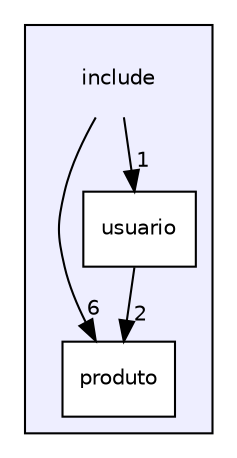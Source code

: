 digraph "include" {
  compound=true
  node [ fontsize="10", fontname="Helvetica"];
  edge [ labelfontsize="10", labelfontname="Helvetica"];
  subgraph clusterdir_d44c64559bbebec7f509842c48db8b23 {
    graph [ bgcolor="#eeeeff", pencolor="black", label="" URL="dir_d44c64559bbebec7f509842c48db8b23.html"];
    dir_d44c64559bbebec7f509842c48db8b23 [shape=plaintext label="include"];
    dir_a80028336465b5a6e9154906d0a86883 [shape=box label="produto" color="black" fillcolor="white" style="filled" URL="dir_a80028336465b5a6e9154906d0a86883.html"];
    dir_ad90218695466820f37b7c8a3a30d062 [shape=box label="usuario" color="black" fillcolor="white" style="filled" URL="dir_ad90218695466820f37b7c8a3a30d062.html"];
  }
  dir_ad90218695466820f37b7c8a3a30d062->dir_a80028336465b5a6e9154906d0a86883 [headlabel="2", labeldistance=1.5 headhref="dir_000002_000001.html"];
  dir_d44c64559bbebec7f509842c48db8b23->dir_ad90218695466820f37b7c8a3a30d062 [headlabel="1", labeldistance=1.5 headhref="dir_000000_000002.html"];
  dir_d44c64559bbebec7f509842c48db8b23->dir_a80028336465b5a6e9154906d0a86883 [headlabel="6", labeldistance=1.5 headhref="dir_000000_000001.html"];
}
